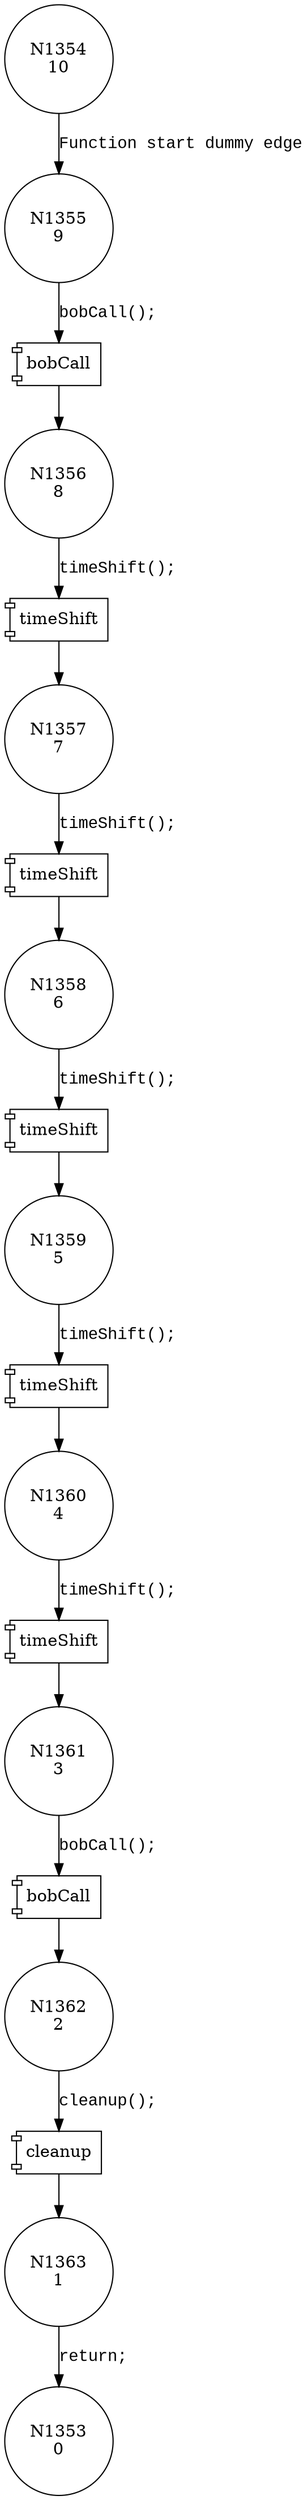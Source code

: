 digraph Specification3 {
1354 [shape="circle" label="N1354\n10"]
1355 [shape="circle" label="N1355\n9"]
1356 [shape="circle" label="N1356\n8"]
1357 [shape="circle" label="N1357\n7"]
1358 [shape="circle" label="N1358\n6"]
1359 [shape="circle" label="N1359\n5"]
1360 [shape="circle" label="N1360\n4"]
1361 [shape="circle" label="N1361\n3"]
1362 [shape="circle" label="N1362\n2"]
1363 [shape="circle" label="N1363\n1"]
1353 [shape="circle" label="N1353\n0"]
1354 -> 1355 [label="Function start dummy edge" fontname="Courier New"]
100034 [shape="component" label="bobCall"]
1355 -> 100034 [label="bobCall();" fontname="Courier New"]
100034 -> 1356 [label="" fontname="Courier New"]
100035 [shape="component" label="timeShift"]
1356 -> 100035 [label="timeShift();" fontname="Courier New"]
100035 -> 1357 [label="" fontname="Courier New"]
100036 [shape="component" label="timeShift"]
1357 -> 100036 [label="timeShift();" fontname="Courier New"]
100036 -> 1358 [label="" fontname="Courier New"]
100037 [shape="component" label="timeShift"]
1358 -> 100037 [label="timeShift();" fontname="Courier New"]
100037 -> 1359 [label="" fontname="Courier New"]
100038 [shape="component" label="timeShift"]
1359 -> 100038 [label="timeShift();" fontname="Courier New"]
100038 -> 1360 [label="" fontname="Courier New"]
100039 [shape="component" label="timeShift"]
1360 -> 100039 [label="timeShift();" fontname="Courier New"]
100039 -> 1361 [label="" fontname="Courier New"]
100040 [shape="component" label="bobCall"]
1361 -> 100040 [label="bobCall();" fontname="Courier New"]
100040 -> 1362 [label="" fontname="Courier New"]
100041 [shape="component" label="cleanup"]
1362 -> 100041 [label="cleanup();" fontname="Courier New"]
100041 -> 1363 [label="" fontname="Courier New"]
1363 -> 1353 [label="return;" fontname="Courier New"]
}